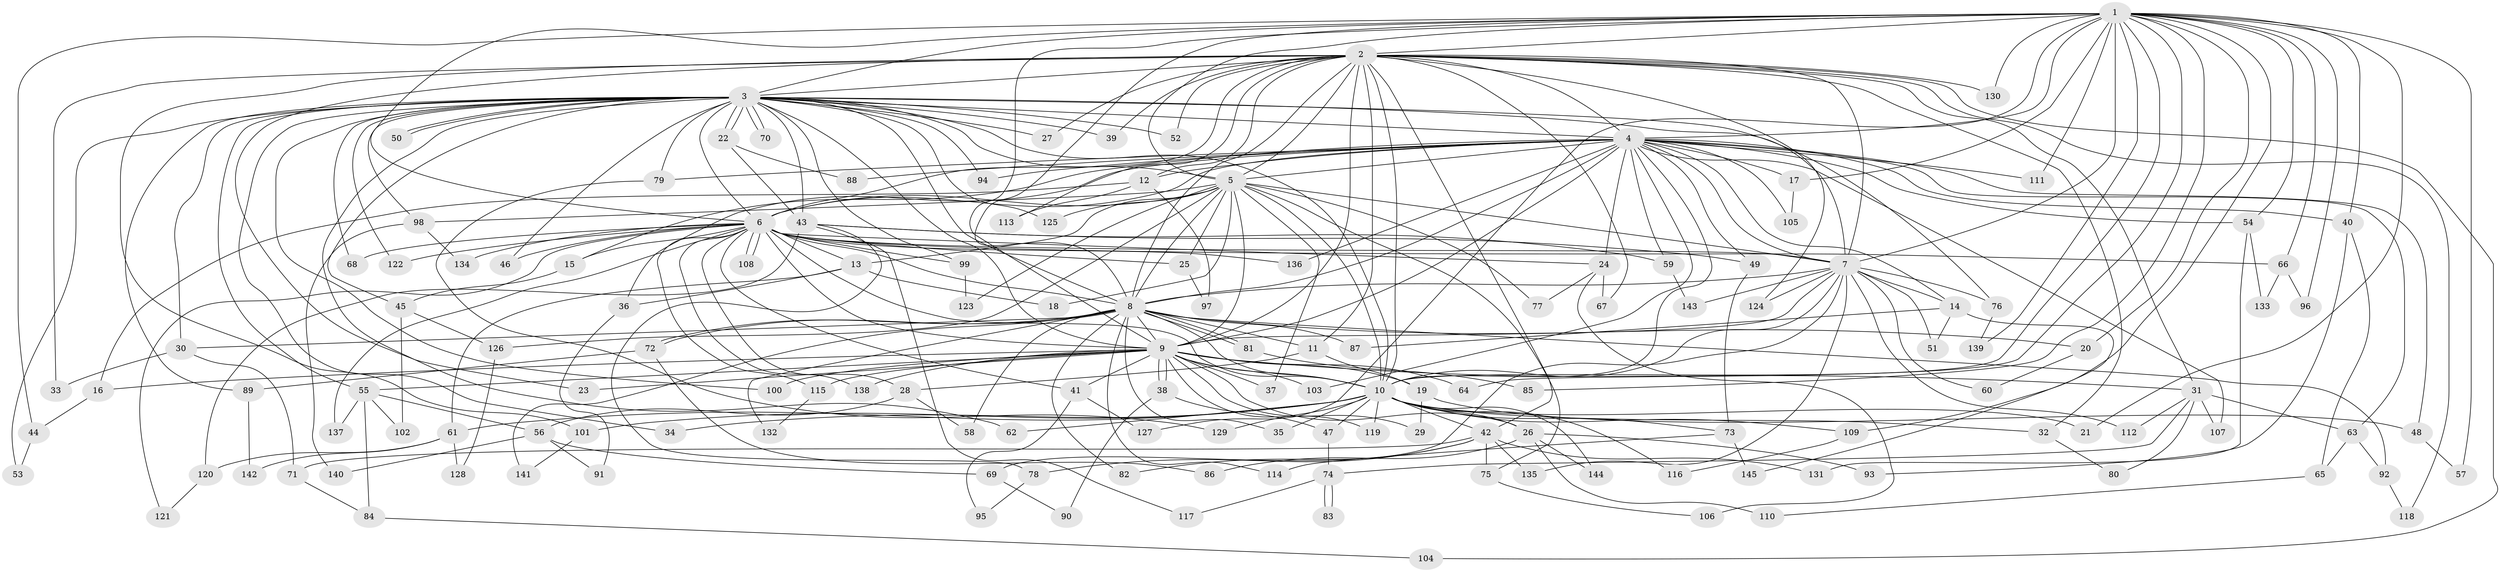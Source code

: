 // Generated by graph-tools (version 1.1) at 2025/25/03/09/25 03:25:51]
// undirected, 145 vertices, 315 edges
graph export_dot {
graph [start="1"]
  node [color=gray90,style=filled];
  1;
  2;
  3;
  4;
  5;
  6;
  7;
  8;
  9;
  10;
  11;
  12;
  13;
  14;
  15;
  16;
  17;
  18;
  19;
  20;
  21;
  22;
  23;
  24;
  25;
  26;
  27;
  28;
  29;
  30;
  31;
  32;
  33;
  34;
  35;
  36;
  37;
  38;
  39;
  40;
  41;
  42;
  43;
  44;
  45;
  46;
  47;
  48;
  49;
  50;
  51;
  52;
  53;
  54;
  55;
  56;
  57;
  58;
  59;
  60;
  61;
  62;
  63;
  64;
  65;
  66;
  67;
  68;
  69;
  70;
  71;
  72;
  73;
  74;
  75;
  76;
  77;
  78;
  79;
  80;
  81;
  82;
  83;
  84;
  85;
  86;
  87;
  88;
  89;
  90;
  91;
  92;
  93;
  94;
  95;
  96;
  97;
  98;
  99;
  100;
  101;
  102;
  103;
  104;
  105;
  106;
  107;
  108;
  109;
  110;
  111;
  112;
  113;
  114;
  115;
  116;
  117;
  118;
  119;
  120;
  121;
  122;
  123;
  124;
  125;
  126;
  127;
  128;
  129;
  130;
  131;
  132;
  133;
  134;
  135;
  136;
  137;
  138;
  139;
  140;
  141;
  142;
  143;
  144;
  145;
  1 -- 2;
  1 -- 3;
  1 -- 4;
  1 -- 5;
  1 -- 6;
  1 -- 7;
  1 -- 8;
  1 -- 9;
  1 -- 10;
  1 -- 17;
  1 -- 20;
  1 -- 21;
  1 -- 40;
  1 -- 44;
  1 -- 54;
  1 -- 57;
  1 -- 64;
  1 -- 66;
  1 -- 85;
  1 -- 96;
  1 -- 109;
  1 -- 111;
  1 -- 127;
  1 -- 130;
  1 -- 139;
  2 -- 3;
  2 -- 4;
  2 -- 5;
  2 -- 6;
  2 -- 7;
  2 -- 8;
  2 -- 9;
  2 -- 10;
  2 -- 11;
  2 -- 12;
  2 -- 23;
  2 -- 27;
  2 -- 31;
  2 -- 32;
  2 -- 33;
  2 -- 39;
  2 -- 42;
  2 -- 52;
  2 -- 67;
  2 -- 101;
  2 -- 104;
  2 -- 113;
  2 -- 118;
  2 -- 124;
  2 -- 130;
  3 -- 4;
  3 -- 5;
  3 -- 6;
  3 -- 7;
  3 -- 8;
  3 -- 9;
  3 -- 10;
  3 -- 22;
  3 -- 22;
  3 -- 27;
  3 -- 30;
  3 -- 34;
  3 -- 39;
  3 -- 43;
  3 -- 45;
  3 -- 46;
  3 -- 50;
  3 -- 50;
  3 -- 52;
  3 -- 53;
  3 -- 55;
  3 -- 62;
  3 -- 68;
  3 -- 70;
  3 -- 70;
  3 -- 76;
  3 -- 79;
  3 -- 89;
  3 -- 94;
  3 -- 98;
  3 -- 99;
  3 -- 100;
  3 -- 122;
  3 -- 125;
  4 -- 5;
  4 -- 6;
  4 -- 7;
  4 -- 8;
  4 -- 9;
  4 -- 10;
  4 -- 12;
  4 -- 14;
  4 -- 15;
  4 -- 17;
  4 -- 24;
  4 -- 36;
  4 -- 40;
  4 -- 48;
  4 -- 49;
  4 -- 54;
  4 -- 59;
  4 -- 63;
  4 -- 79;
  4 -- 88;
  4 -- 94;
  4 -- 103;
  4 -- 105;
  4 -- 107;
  4 -- 111;
  4 -- 136;
  5 -- 6;
  5 -- 7;
  5 -- 8;
  5 -- 9;
  5 -- 10;
  5 -- 13;
  5 -- 18;
  5 -- 25;
  5 -- 37;
  5 -- 75;
  5 -- 77;
  5 -- 98;
  5 -- 123;
  5 -- 125;
  5 -- 126;
  6 -- 7;
  6 -- 8;
  6 -- 9;
  6 -- 10;
  6 -- 13;
  6 -- 15;
  6 -- 24;
  6 -- 25;
  6 -- 28;
  6 -- 41;
  6 -- 46;
  6 -- 66;
  6 -- 68;
  6 -- 99;
  6 -- 108;
  6 -- 108;
  6 -- 115;
  6 -- 121;
  6 -- 122;
  6 -- 134;
  6 -- 136;
  6 -- 137;
  6 -- 138;
  7 -- 8;
  7 -- 9;
  7 -- 10;
  7 -- 14;
  7 -- 51;
  7 -- 60;
  7 -- 69;
  7 -- 76;
  7 -- 112;
  7 -- 124;
  7 -- 135;
  7 -- 143;
  8 -- 9;
  8 -- 10;
  8 -- 11;
  8 -- 20;
  8 -- 30;
  8 -- 35;
  8 -- 58;
  8 -- 72;
  8 -- 72;
  8 -- 81;
  8 -- 81;
  8 -- 82;
  8 -- 87;
  8 -- 92;
  8 -- 114;
  8 -- 132;
  8 -- 141;
  9 -- 10;
  9 -- 16;
  9 -- 19;
  9 -- 23;
  9 -- 26;
  9 -- 29;
  9 -- 31;
  9 -- 37;
  9 -- 38;
  9 -- 38;
  9 -- 41;
  9 -- 55;
  9 -- 64;
  9 -- 100;
  9 -- 103;
  9 -- 115;
  9 -- 119;
  9 -- 138;
  10 -- 21;
  10 -- 26;
  10 -- 32;
  10 -- 34;
  10 -- 35;
  10 -- 42;
  10 -- 47;
  10 -- 61;
  10 -- 62;
  10 -- 73;
  10 -- 101;
  10 -- 109;
  10 -- 116;
  10 -- 119;
  10 -- 129;
  10 -- 144;
  11 -- 19;
  11 -- 28;
  12 -- 16;
  12 -- 97;
  12 -- 113;
  13 -- 18;
  13 -- 36;
  13 -- 61;
  14 -- 51;
  14 -- 87;
  14 -- 145;
  15 -- 45;
  16 -- 44;
  17 -- 105;
  19 -- 29;
  19 -- 48;
  20 -- 60;
  22 -- 43;
  22 -- 88;
  24 -- 67;
  24 -- 77;
  24 -- 106;
  25 -- 97;
  26 -- 86;
  26 -- 93;
  26 -- 110;
  26 -- 144;
  28 -- 56;
  28 -- 58;
  30 -- 33;
  30 -- 71;
  31 -- 63;
  31 -- 74;
  31 -- 80;
  31 -- 107;
  31 -- 112;
  32 -- 80;
  36 -- 91;
  38 -- 47;
  38 -- 90;
  40 -- 65;
  40 -- 93;
  41 -- 95;
  41 -- 127;
  42 -- 71;
  42 -- 75;
  42 -- 78;
  42 -- 82;
  42 -- 131;
  42 -- 135;
  43 -- 49;
  43 -- 59;
  43 -- 78;
  43 -- 117;
  43 -- 120;
  44 -- 53;
  45 -- 102;
  45 -- 126;
  47 -- 74;
  48 -- 57;
  49 -- 73;
  54 -- 131;
  54 -- 133;
  55 -- 56;
  55 -- 84;
  55 -- 102;
  55 -- 137;
  56 -- 69;
  56 -- 91;
  56 -- 140;
  59 -- 143;
  61 -- 120;
  61 -- 128;
  61 -- 142;
  63 -- 65;
  63 -- 92;
  65 -- 110;
  66 -- 96;
  66 -- 133;
  69 -- 90;
  71 -- 84;
  72 -- 86;
  72 -- 89;
  73 -- 114;
  73 -- 145;
  74 -- 83;
  74 -- 83;
  74 -- 117;
  75 -- 106;
  76 -- 139;
  78 -- 95;
  79 -- 129;
  81 -- 85;
  84 -- 104;
  89 -- 142;
  92 -- 118;
  98 -- 134;
  98 -- 140;
  99 -- 123;
  101 -- 141;
  109 -- 116;
  115 -- 132;
  120 -- 121;
  126 -- 128;
}

